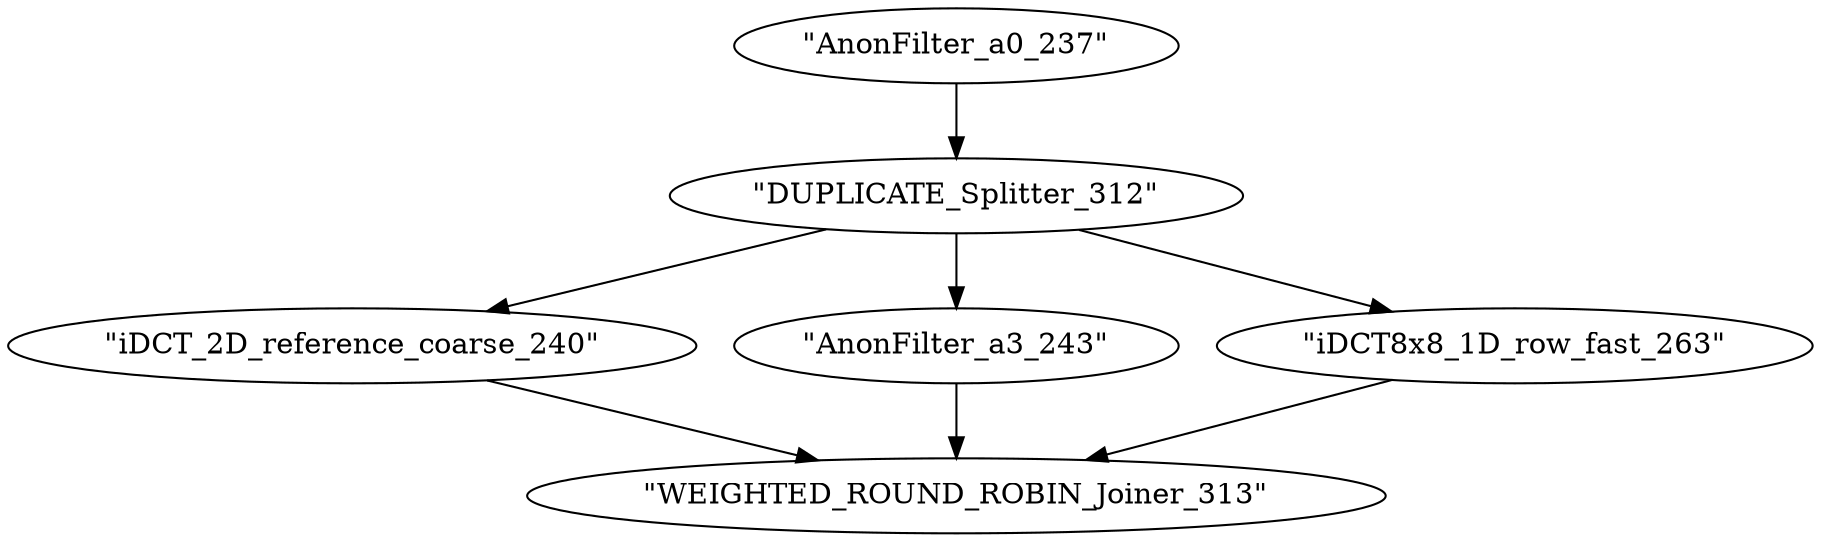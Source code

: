 strict digraph iDCTcompare_321 {
	graph [name=iDCTcompare_321];
	node [label="\N"];
	node0	[codeSize="\"44 b\"",
		label="\"AnonFilter_a0_237\"",
		peek="\"0\"",
		peekType="\"void\"",
		pop="\"0\"",
		popType="\"void\"",
		push="\"64\"",
		pushType="\"int\"",
		stackSize="\"32 b\"",
		work="\"36480\""];
	node1	[codeSize="\"30 b\"",
		label="\"DUPLICATE_Splitter_312\"",
		peek="\"0\"",
		peekType="\"void\"",
		pop="\"64\"",
		popType="\"int\"",
		push="\"64\"",
		pushType="\"int\"",
		stackSize="\"64 b\"",
		work="\"0\""];
	node0 -> node1;
	node2	[codeSize="\"273 b\"",
		label="\"iDCT_2D_reference_coarse_240\"",
		peek="\"64\"",
		peekType="\"int\"",
		pop="\"64\"",
		popType="\"int\"",
		push="\"64\"",
		pushType="\"int\"",
		stackSize="\"384 b\"",
		work="\"16032\""];
	node1 -> node2;
	node3	[codeSize="\"12 b\"",
		contraction="{'node4': {'label': '\"Pre_CollapsedDataParallel_1_310\"', 'push': '\"64\"', 'pop': '\"64\"', 'peek': '\"64\"', 'pushType': '\"float\"', '\
popType': '\"float\"', 'peekType': '\"float\"', 'codeSize': '\"50 b\"', 'stackSize': '\"96 b\"', 'work': '\"659\"'}, 'node5': {'label': '\"\
iDCT_1D_reference_fine_244\"', 'push': '\"64\"', 'pop': '\"64\"', 'peek': '\"64\"', 'pushType': '\"float\"', 'popType': '\"float\"', 'peekType': '\"\
float\"', 'codeSize': '\"86 b\"', 'stackSize': '\"128 b\"', 'work': '\"784\"'}, 'node6': {'label': '\"Post_CollapsedDataParallel_2_311\"', '\
push': '\"64\"', 'pop': '\"64\"', 'peek': '\"64\"', 'pushType': '\"float\"', 'popType': '\"float\"', 'peekType': '\"float\"', 'codeSize': '\"\
54 b\"', 'stackSize': '\"96 b\"', 'work': '\"723\"'}, 'node7': {'label': '\"iDCT_1D_reference_fine_252\"', 'push': '\"64\"', 'pop': '\"64\"', '\
peek': '\"64\"', 'pushType': '\"float\"', 'popType': '\"float\"', 'peekType': '\"float\"', 'codeSize': '\"86 b\"', 'stackSize': '\"128 b\"', '\
work': '\"784\"'}, 'node8': {'label': '\"AnonFilter_a4_260\"', 'push': '\"64\"', 'pop': '\"64\"', 'peek': '\"64\"', 'pushType': '\"int\"', '\
popType': '\"float\"', 'peekType': '\"float\"', 'codeSize': '\"37 b\"', 'stackSize': '\"0 b\"', 'work': '\"76\"'}}",
		label="\"AnonFilter_a3_243\"",
		peek="\"64\"",
		peekType="\"int\"",
		pop="\"64\"",
		popType="\"int\"",
		push="\"64\"",
		pushType="\"float\"",
		stackSize="\"0 b\"",
		work="\"3032\""];
	node1 -> node3;
	node9	[codeSize="\"356 b\"",
		contraction="{'node10': {'label': '\"iDCT8x8_1D_col_fast_264\"', 'push': '\"64\"', 'pop': '\"64\"', 'peek': '\"64\"', 'pushType': '\"int\"', 'popType': '\"\
int\"', 'peekType': '\"int\"', 'codeSize': '\"546 b\"', 'stackSize': '\"384 b\"', 'work': '\"1576\"'}}",
		label="\"iDCT8x8_1D_row_fast_263\"",
		peek="\"64\"",
		peekType="\"int\"",
		pop="\"64\"",
		popType="\"int\"",
		push="\"64\"",
		pushType="\"int\"",
		stackSize="\"352 b\"",
		work="\"1714\""];
	node1 -> node9;
	node11	[codeSize="\"42 b\"",
		contraction="{'node12': {'label': '\"AnonFilter_a2_265\"', 'push': '\"0\"', 'pop': '\"192\"', 'peek': '\"192\"', 'pushType': '\"void\"', 'popType': '\"int\"', '\
peekType': '\"int\"', 'codeSize': '\"175 b\"', 'stackSize': '\"160 b\"', 'work': '\"73\"'}}",
		label="\"WEIGHTED_ROUND_ROBIN_Joiner_313\"",
		peek="\"0\"",
		peekType="\"void\"",
		pop="\"192\"",
		popType="\"int\"",
		push="\"192\"",
		pushType="\"int\"",
		stackSize="\"32 b\"",
		work="\"73\""];
	node2 -> node11;
	node3 -> node11;
	node9 -> node11;
}
